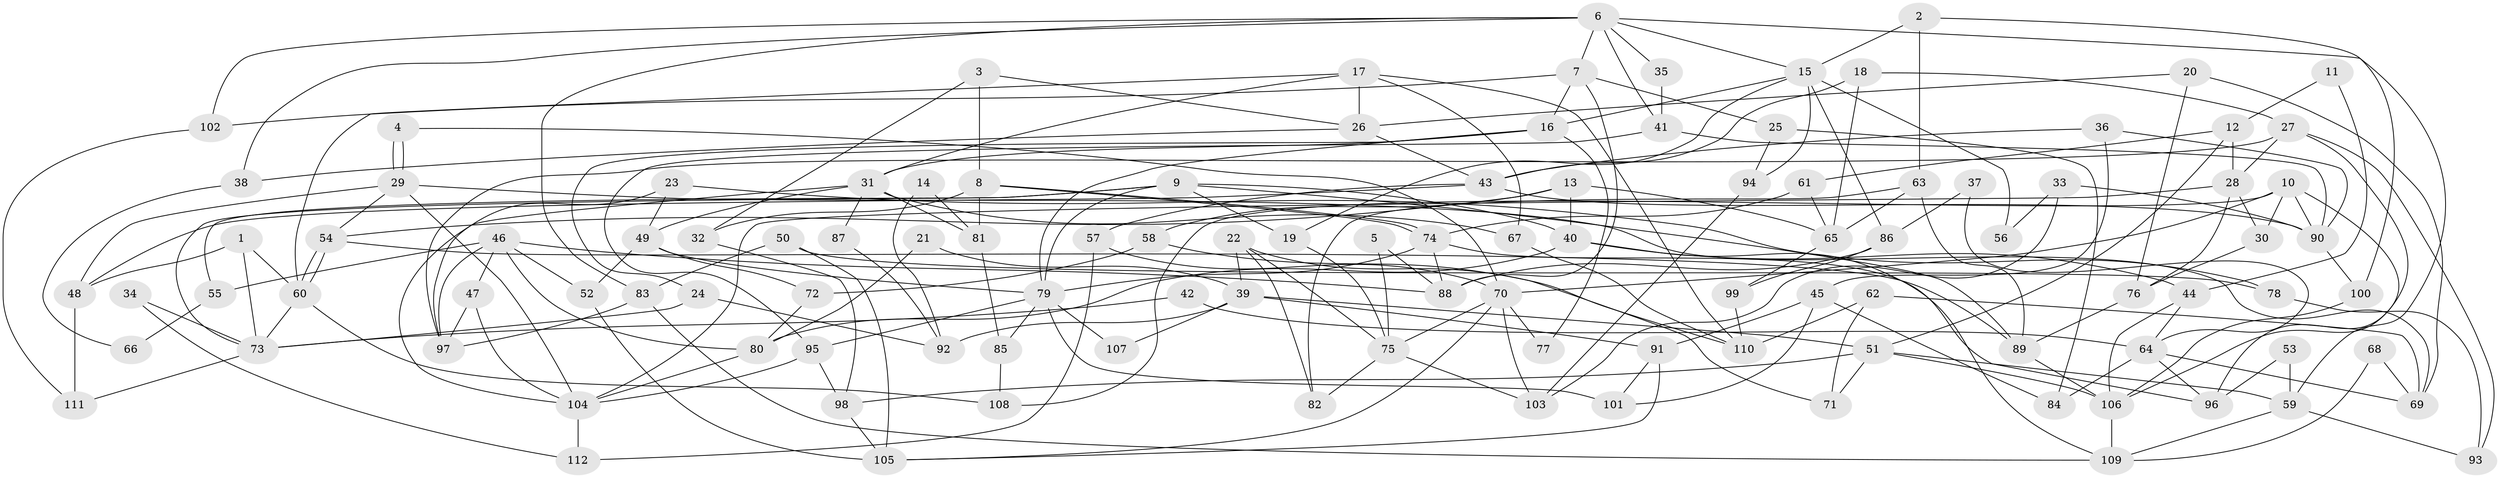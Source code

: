 // Generated by graph-tools (version 1.1) at 2025/50/03/09/25 03:50:06]
// undirected, 112 vertices, 224 edges
graph export_dot {
graph [start="1"]
  node [color=gray90,style=filled];
  1;
  2;
  3;
  4;
  5;
  6;
  7;
  8;
  9;
  10;
  11;
  12;
  13;
  14;
  15;
  16;
  17;
  18;
  19;
  20;
  21;
  22;
  23;
  24;
  25;
  26;
  27;
  28;
  29;
  30;
  31;
  32;
  33;
  34;
  35;
  36;
  37;
  38;
  39;
  40;
  41;
  42;
  43;
  44;
  45;
  46;
  47;
  48;
  49;
  50;
  51;
  52;
  53;
  54;
  55;
  56;
  57;
  58;
  59;
  60;
  61;
  62;
  63;
  64;
  65;
  66;
  67;
  68;
  69;
  70;
  71;
  72;
  73;
  74;
  75;
  76;
  77;
  78;
  79;
  80;
  81;
  82;
  83;
  84;
  85;
  86;
  87;
  88;
  89;
  90;
  91;
  92;
  93;
  94;
  95;
  96;
  97;
  98;
  99;
  100;
  101;
  102;
  103;
  104;
  105;
  106;
  107;
  108;
  109;
  110;
  111;
  112;
  1 -- 60;
  1 -- 73;
  1 -- 48;
  2 -- 15;
  2 -- 63;
  2 -- 100;
  3 -- 8;
  3 -- 26;
  3 -- 32;
  4 -- 70;
  4 -- 29;
  4 -- 29;
  5 -- 88;
  5 -- 75;
  6 -- 59;
  6 -- 7;
  6 -- 15;
  6 -- 35;
  6 -- 38;
  6 -- 41;
  6 -- 83;
  6 -- 102;
  7 -- 16;
  7 -- 25;
  7 -- 88;
  7 -- 102;
  8 -- 74;
  8 -- 74;
  8 -- 81;
  8 -- 32;
  9 -- 89;
  9 -- 79;
  9 -- 19;
  9 -- 40;
  9 -- 55;
  9 -- 73;
  10 -- 70;
  10 -- 90;
  10 -- 30;
  10 -- 96;
  10 -- 108;
  11 -- 44;
  11 -- 12;
  12 -- 28;
  12 -- 51;
  12 -- 61;
  13 -- 65;
  13 -- 40;
  13 -- 54;
  13 -- 58;
  14 -- 81;
  14 -- 92;
  15 -- 16;
  15 -- 19;
  15 -- 56;
  15 -- 86;
  15 -- 94;
  16 -- 31;
  16 -- 79;
  16 -- 24;
  16 -- 77;
  17 -- 67;
  17 -- 60;
  17 -- 26;
  17 -- 31;
  17 -- 110;
  18 -- 27;
  18 -- 43;
  18 -- 65;
  19 -- 75;
  20 -- 69;
  20 -- 26;
  20 -- 76;
  21 -- 80;
  21 -- 39;
  22 -- 82;
  22 -- 39;
  22 -- 71;
  22 -- 75;
  23 -- 97;
  23 -- 49;
  23 -- 78;
  24 -- 73;
  24 -- 92;
  25 -- 84;
  25 -- 94;
  26 -- 43;
  26 -- 38;
  27 -- 28;
  27 -- 106;
  27 -- 93;
  27 -- 97;
  28 -- 30;
  28 -- 104;
  28 -- 76;
  29 -- 54;
  29 -- 48;
  29 -- 69;
  29 -- 104;
  30 -- 76;
  31 -- 104;
  31 -- 49;
  31 -- 67;
  31 -- 81;
  31 -- 87;
  32 -- 98;
  33 -- 103;
  33 -- 90;
  33 -- 56;
  34 -- 73;
  34 -- 112;
  35 -- 41;
  36 -- 43;
  36 -- 90;
  36 -- 45;
  37 -- 64;
  37 -- 86;
  38 -- 66;
  39 -- 91;
  39 -- 51;
  39 -- 92;
  39 -- 107;
  40 -- 109;
  40 -- 44;
  40 -- 80;
  41 -- 95;
  41 -- 90;
  42 -- 73;
  42 -- 64;
  43 -- 48;
  43 -- 90;
  43 -- 57;
  44 -- 106;
  44 -- 64;
  45 -- 91;
  45 -- 84;
  45 -- 101;
  46 -- 88;
  46 -- 47;
  46 -- 52;
  46 -- 55;
  46 -- 80;
  46 -- 97;
  47 -- 97;
  47 -- 104;
  48 -- 111;
  49 -- 72;
  49 -- 52;
  49 -- 79;
  50 -- 83;
  50 -- 105;
  50 -- 78;
  51 -- 106;
  51 -- 71;
  51 -- 59;
  51 -- 98;
  52 -- 105;
  53 -- 96;
  53 -- 59;
  54 -- 60;
  54 -- 60;
  54 -- 89;
  55 -- 66;
  57 -- 70;
  57 -- 112;
  58 -- 110;
  58 -- 72;
  59 -- 93;
  59 -- 109;
  60 -- 73;
  60 -- 108;
  61 -- 74;
  61 -- 65;
  62 -- 69;
  62 -- 110;
  62 -- 71;
  63 -- 89;
  63 -- 65;
  63 -- 82;
  64 -- 96;
  64 -- 69;
  64 -- 84;
  65 -- 99;
  67 -- 110;
  68 -- 69;
  68 -- 109;
  70 -- 105;
  70 -- 75;
  70 -- 77;
  70 -- 103;
  72 -- 80;
  73 -- 111;
  74 -- 79;
  74 -- 88;
  74 -- 96;
  75 -- 82;
  75 -- 103;
  76 -- 89;
  78 -- 93;
  79 -- 95;
  79 -- 85;
  79 -- 101;
  79 -- 107;
  80 -- 104;
  81 -- 85;
  83 -- 97;
  83 -- 109;
  85 -- 108;
  86 -- 88;
  86 -- 99;
  87 -- 92;
  89 -- 106;
  90 -- 100;
  91 -- 105;
  91 -- 101;
  94 -- 103;
  95 -- 104;
  95 -- 98;
  98 -- 105;
  99 -- 110;
  100 -- 106;
  102 -- 111;
  104 -- 112;
  106 -- 109;
}
